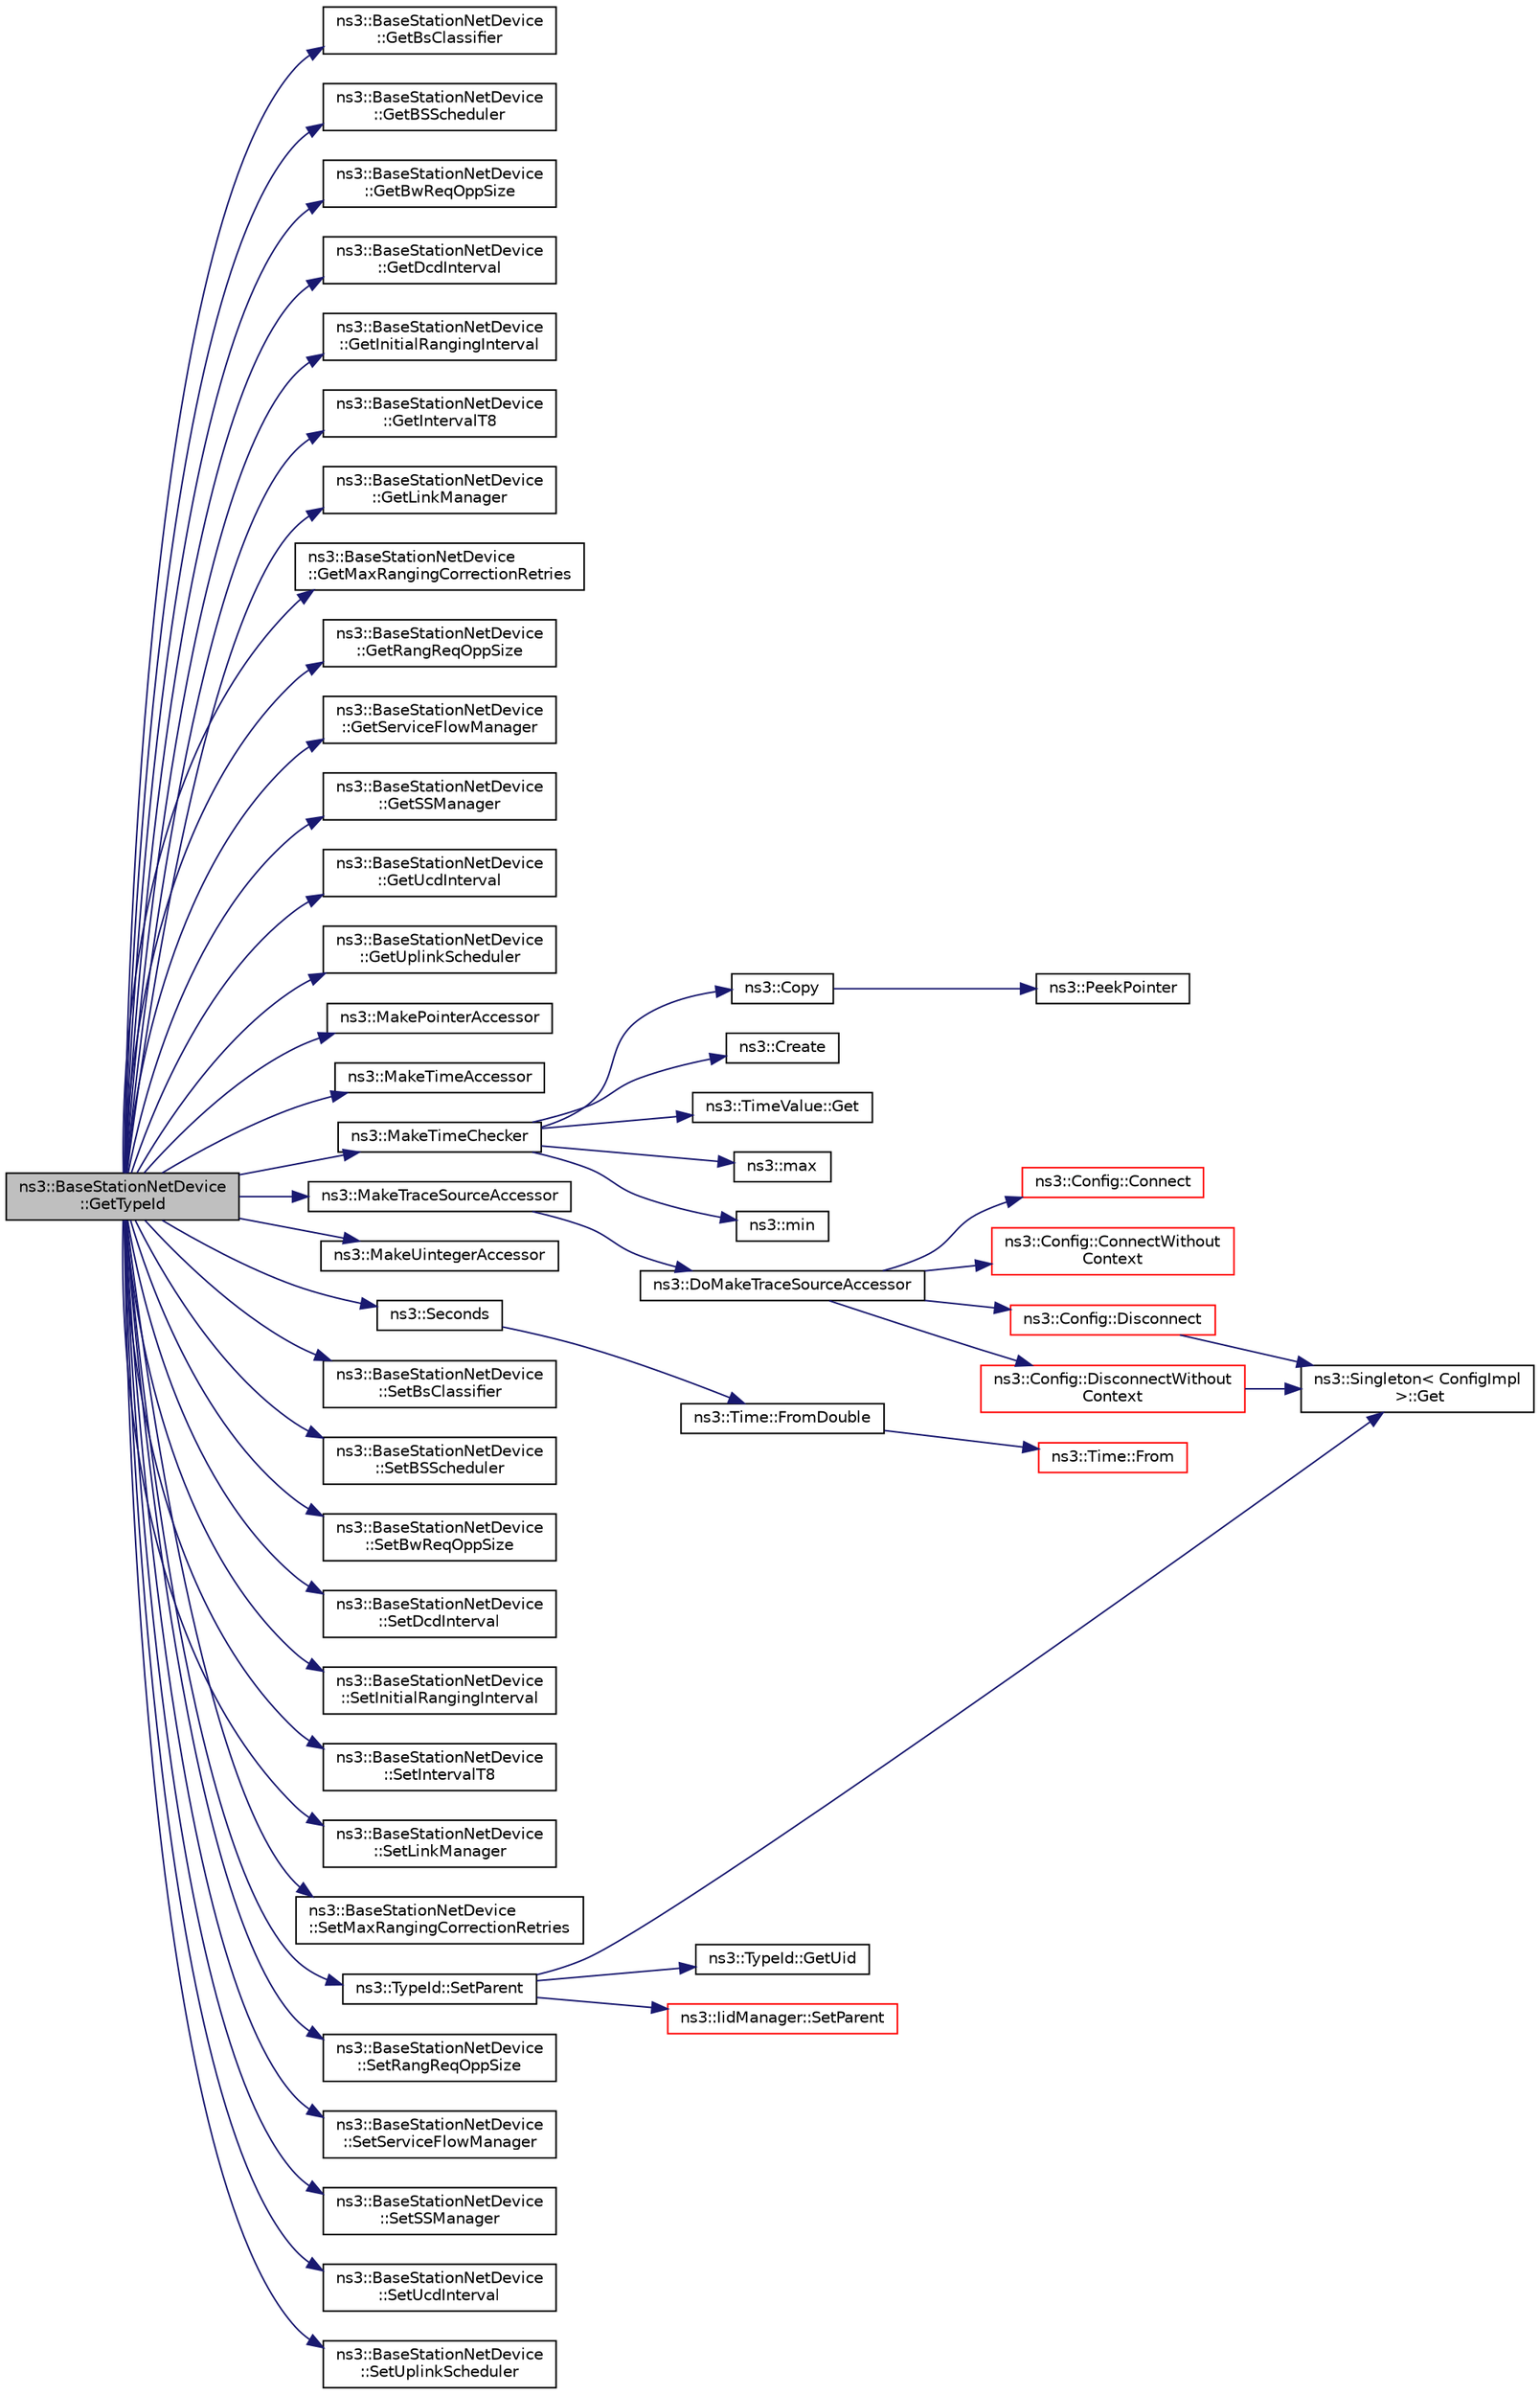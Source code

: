 digraph "ns3::BaseStationNetDevice::GetTypeId"
{
 // LATEX_PDF_SIZE
  edge [fontname="Helvetica",fontsize="10",labelfontname="Helvetica",labelfontsize="10"];
  node [fontname="Helvetica",fontsize="10",shape=record];
  rankdir="LR";
  Node1 [label="ns3::BaseStationNetDevice\l::GetTypeId",height=0.2,width=0.4,color="black", fillcolor="grey75", style="filled", fontcolor="black",tooltip="Get the type ID."];
  Node1 -> Node2 [color="midnightblue",fontsize="10",style="solid",fontname="Helvetica"];
  Node2 [label="ns3::BaseStationNetDevice\l::GetBsClassifier",height=0.2,width=0.4,color="black", fillcolor="white", style="filled",URL="$classns3_1_1_base_station_net_device.html#a839402f884702563d70fbdab6b48b722",tooltip=" "];
  Node1 -> Node3 [color="midnightblue",fontsize="10",style="solid",fontname="Helvetica"];
  Node3 [label="ns3::BaseStationNetDevice\l::GetBSScheduler",height=0.2,width=0.4,color="black", fillcolor="white", style="filled",URL="$classns3_1_1_base_station_net_device.html#a1fa4cef549e9d1d3cb1099ee9067f3d7",tooltip=" "];
  Node1 -> Node4 [color="midnightblue",fontsize="10",style="solid",fontname="Helvetica"];
  Node4 [label="ns3::BaseStationNetDevice\l::GetBwReqOppSize",height=0.2,width=0.4,color="black", fillcolor="white", style="filled",URL="$classns3_1_1_base_station_net_device.html#afc4af6f152dfef451040422b71f4538b",tooltip=" "];
  Node1 -> Node5 [color="midnightblue",fontsize="10",style="solid",fontname="Helvetica"];
  Node5 [label="ns3::BaseStationNetDevice\l::GetDcdInterval",height=0.2,width=0.4,color="black", fillcolor="white", style="filled",URL="$classns3_1_1_base_station_net_device.html#a425737180f4a9c9e29fb7f0cf747deec",tooltip=" "];
  Node1 -> Node6 [color="midnightblue",fontsize="10",style="solid",fontname="Helvetica"];
  Node6 [label="ns3::BaseStationNetDevice\l::GetInitialRangingInterval",height=0.2,width=0.4,color="black", fillcolor="white", style="filled",URL="$classns3_1_1_base_station_net_device.html#a7af1ef62428e3cdb6398b4534332d2d7",tooltip=" "];
  Node1 -> Node7 [color="midnightblue",fontsize="10",style="solid",fontname="Helvetica"];
  Node7 [label="ns3::BaseStationNetDevice\l::GetIntervalT8",height=0.2,width=0.4,color="black", fillcolor="white", style="filled",URL="$classns3_1_1_base_station_net_device.html#aa9a36cbedfbddbfab15a53b239b38b97",tooltip=" "];
  Node1 -> Node8 [color="midnightblue",fontsize="10",style="solid",fontname="Helvetica"];
  Node8 [label="ns3::BaseStationNetDevice\l::GetLinkManager",height=0.2,width=0.4,color="black", fillcolor="white", style="filled",URL="$classns3_1_1_base_station_net_device.html#a641fbc1899e797911802769fdec69829",tooltip=" "];
  Node1 -> Node9 [color="midnightblue",fontsize="10",style="solid",fontname="Helvetica"];
  Node9 [label="ns3::BaseStationNetDevice\l::GetMaxRangingCorrectionRetries",height=0.2,width=0.4,color="black", fillcolor="white", style="filled",URL="$classns3_1_1_base_station_net_device.html#af3081c0560a1a2c6c55e7d3e2f45cb8a",tooltip=" "];
  Node1 -> Node10 [color="midnightblue",fontsize="10",style="solid",fontname="Helvetica"];
  Node10 [label="ns3::BaseStationNetDevice\l::GetRangReqOppSize",height=0.2,width=0.4,color="black", fillcolor="white", style="filled",URL="$classns3_1_1_base_station_net_device.html#ae15ecfbab36e1bc7332c02b9d74c9775",tooltip=" "];
  Node1 -> Node11 [color="midnightblue",fontsize="10",style="solid",fontname="Helvetica"];
  Node11 [label="ns3::BaseStationNetDevice\l::GetServiceFlowManager",height=0.2,width=0.4,color="black", fillcolor="white", style="filled",URL="$classns3_1_1_base_station_net_device.html#a90389e3f15ff980504be24cbc6cb97f3",tooltip=" "];
  Node1 -> Node12 [color="midnightblue",fontsize="10",style="solid",fontname="Helvetica"];
  Node12 [label="ns3::BaseStationNetDevice\l::GetSSManager",height=0.2,width=0.4,color="black", fillcolor="white", style="filled",URL="$classns3_1_1_base_station_net_device.html#afc915814b10da418d62f9bb444e0c43f",tooltip=" "];
  Node1 -> Node13 [color="midnightblue",fontsize="10",style="solid",fontname="Helvetica"];
  Node13 [label="ns3::BaseStationNetDevice\l::GetUcdInterval",height=0.2,width=0.4,color="black", fillcolor="white", style="filled",URL="$classns3_1_1_base_station_net_device.html#aa86bead8320faba5012d0384597e7e0d",tooltip=" "];
  Node1 -> Node14 [color="midnightblue",fontsize="10",style="solid",fontname="Helvetica"];
  Node14 [label="ns3::BaseStationNetDevice\l::GetUplinkScheduler",height=0.2,width=0.4,color="black", fillcolor="white", style="filled",URL="$classns3_1_1_base_station_net_device.html#a3138510aee6da8bbe9b991277d3bd11d",tooltip=" "];
  Node1 -> Node15 [color="midnightblue",fontsize="10",style="solid",fontname="Helvetica"];
  Node15 [label="ns3::MakePointerAccessor",height=0.2,width=0.4,color="black", fillcolor="white", style="filled",URL="$group__attribute___pointer.html#ga78da89439a8813ee28fb5311bcbb38ca",tooltip="Create an AttributeAccessor for a class data member, or a lone class get functor or set method."];
  Node1 -> Node16 [color="midnightblue",fontsize="10",style="solid",fontname="Helvetica"];
  Node16 [label="ns3::MakeTimeAccessor",height=0.2,width=0.4,color="black", fillcolor="white", style="filled",URL="$group__attribute___time.html#gae70abc8a43ea1080c89a0fb56eed2993",tooltip="Create an AttributeAccessor for a class data member, or a lone class get functor or set method."];
  Node1 -> Node17 [color="midnightblue",fontsize="10",style="solid",fontname="Helvetica"];
  Node17 [label="ns3::MakeTimeChecker",height=0.2,width=0.4,color="black", fillcolor="white", style="filled",URL="$namespacens3.html#a7032965bd4afa578691d88c09e4481c1",tooltip="Helper to make a Time checker with bounded range."];
  Node17 -> Node18 [color="midnightblue",fontsize="10",style="solid",fontname="Helvetica"];
  Node18 [label="ns3::Copy",height=0.2,width=0.4,color="black", fillcolor="white", style="filled",URL="$namespacens3.html#a952d99f6d759fee74dda19f308451bc1",tooltip="Return a deep copy of a Ptr."];
  Node18 -> Node19 [color="midnightblue",fontsize="10",style="solid",fontname="Helvetica"];
  Node19 [label="ns3::PeekPointer",height=0.2,width=0.4,color="black", fillcolor="white", style="filled",URL="$namespacens3.html#af2a7557fe9afdd98d8f6f8f6e412cf5a",tooltip=" "];
  Node17 -> Node20 [color="midnightblue",fontsize="10",style="solid",fontname="Helvetica"];
  Node20 [label="ns3::Create",height=0.2,width=0.4,color="black", fillcolor="white", style="filled",URL="$group__ptr.html#ga086d8d4a76485a155f0408b85dcebede",tooltip="Create class instances by constructors with varying numbers of arguments and return them by Ptr."];
  Node17 -> Node21 [color="midnightblue",fontsize="10",style="solid",fontname="Helvetica"];
  Node21 [label="ns3::TimeValue::Get",height=0.2,width=0.4,color="black", fillcolor="white", style="filled",URL="$classns3_1_1_time_value.html#adf5a08f0eb31965373473d3776c8be98",tooltip=" "];
  Node17 -> Node22 [color="midnightblue",fontsize="10",style="solid",fontname="Helvetica"];
  Node22 [label="ns3::max",height=0.2,width=0.4,color="black", fillcolor="white", style="filled",URL="$namespacens3.html#a548291fa9e4e7d6a57814dfcbbebce9b",tooltip=" "];
  Node17 -> Node23 [color="midnightblue",fontsize="10",style="solid",fontname="Helvetica"];
  Node23 [label="ns3::min",height=0.2,width=0.4,color="black", fillcolor="white", style="filled",URL="$namespacens3.html#a66840605409c3caeff0d2a728b68dc6d",tooltip=" "];
  Node1 -> Node24 [color="midnightblue",fontsize="10",style="solid",fontname="Helvetica"];
  Node24 [label="ns3::MakeTraceSourceAccessor",height=0.2,width=0.4,color="black", fillcolor="white", style="filled",URL="$group__tracing.html#gab21a770b9855af4e8f69f7531ea4a6b0",tooltip="Create a TraceSourceAccessor which will control access to the underlying trace source."];
  Node24 -> Node25 [color="midnightblue",fontsize="10",style="solid",fontname="Helvetica"];
  Node25 [label="ns3::DoMakeTraceSourceAccessor",height=0.2,width=0.4,color="black", fillcolor="white", style="filled",URL="$group__tracing.html#ga58e9c4db480094cef0bb8d87118146e5",tooltip="MakeTraceSourceAccessor() implementation."];
  Node25 -> Node26 [color="midnightblue",fontsize="10",style="solid",fontname="Helvetica"];
  Node26 [label="ns3::Config::Connect",height=0.2,width=0.4,color="red", fillcolor="white", style="filled",URL="$group__config.html#ga4014f151241cd0939b6cb64409605736",tooltip=" "];
  Node25 -> Node33 [color="midnightblue",fontsize="10",style="solid",fontname="Helvetica"];
  Node33 [label="ns3::Config::ConnectWithout\lContext",height=0.2,width=0.4,color="red", fillcolor="white", style="filled",URL="$group__config.html#gaa2f896aa7021f95fffabc80b2ec22e08",tooltip=" "];
  Node25 -> Node42 [color="midnightblue",fontsize="10",style="solid",fontname="Helvetica"];
  Node42 [label="ns3::Config::Disconnect",height=0.2,width=0.4,color="red", fillcolor="white", style="filled",URL="$group__config.html#ga33e975bd2ed84e3353b2a3356d90fc1d",tooltip=" "];
  Node42 -> Node32 [color="midnightblue",fontsize="10",style="solid",fontname="Helvetica"];
  Node32 [label="ns3::Singleton\< ConfigImpl\l \>::Get",height=0.2,width=0.4,color="black", fillcolor="white", style="filled",URL="$classns3_1_1_singleton.html#a80a2cd3c25a27ea72add7a9f7a141ffa",tooltip="Get a pointer to the singleton instance."];
  Node25 -> Node46 [color="midnightblue",fontsize="10",style="solid",fontname="Helvetica"];
  Node46 [label="ns3::Config::DisconnectWithout\lContext",height=0.2,width=0.4,color="red", fillcolor="white", style="filled",URL="$group__config.html#ga9979e293cae542020fada4824d0b3702",tooltip=" "];
  Node46 -> Node32 [color="midnightblue",fontsize="10",style="solid",fontname="Helvetica"];
  Node1 -> Node50 [color="midnightblue",fontsize="10",style="solid",fontname="Helvetica"];
  Node50 [label="ns3::MakeUintegerAccessor",height=0.2,width=0.4,color="black", fillcolor="white", style="filled",URL="$group__attribute___uinteger.html#gab877334ef73a924b42b65179d87d7244",tooltip="Create an AttributeAccessor for a class data member, or a lone class get functor or set method."];
  Node1 -> Node51 [color="midnightblue",fontsize="10",style="solid",fontname="Helvetica"];
  Node51 [label="ns3::Seconds",height=0.2,width=0.4,color="black", fillcolor="white", style="filled",URL="$group__timecivil.html#ga33c34b816f8ff6628e33d5c8e9713b9e",tooltip="Construct a Time in the indicated unit."];
  Node51 -> Node52 [color="midnightblue",fontsize="10",style="solid",fontname="Helvetica"];
  Node52 [label="ns3::Time::FromDouble",height=0.2,width=0.4,color="black", fillcolor="white", style="filled",URL="$classns3_1_1_time.html#a60e845f4a74e62495b86356afe604cb4",tooltip="Create a Time equal to value in unit unit."];
  Node52 -> Node53 [color="midnightblue",fontsize="10",style="solid",fontname="Helvetica"];
  Node53 [label="ns3::Time::From",height=0.2,width=0.4,color="red", fillcolor="white", style="filled",URL="$classns3_1_1_time.html#a34e4acc13d0e08cc8cb9cd3b838b9baf",tooltip="Create a Time in the current unit."];
  Node1 -> Node57 [color="midnightblue",fontsize="10",style="solid",fontname="Helvetica"];
  Node57 [label="ns3::BaseStationNetDevice\l::SetBsClassifier",height=0.2,width=0.4,color="black", fillcolor="white", style="filled",URL="$classns3_1_1_base_station_net_device.html#a1299e18f0ae2625402d325b781805e9f",tooltip=" "];
  Node1 -> Node58 [color="midnightblue",fontsize="10",style="solid",fontname="Helvetica"];
  Node58 [label="ns3::BaseStationNetDevice\l::SetBSScheduler",height=0.2,width=0.4,color="black", fillcolor="white", style="filled",URL="$classns3_1_1_base_station_net_device.html#a5fd557fae157f3110bd1efe3c1471638",tooltip=" "];
  Node1 -> Node59 [color="midnightblue",fontsize="10",style="solid",fontname="Helvetica"];
  Node59 [label="ns3::BaseStationNetDevice\l::SetBwReqOppSize",height=0.2,width=0.4,color="black", fillcolor="white", style="filled",URL="$classns3_1_1_base_station_net_device.html#a15e99613d0e8b0fa3017244b14b13963",tooltip=" "];
  Node1 -> Node60 [color="midnightblue",fontsize="10",style="solid",fontname="Helvetica"];
  Node60 [label="ns3::BaseStationNetDevice\l::SetDcdInterval",height=0.2,width=0.4,color="black", fillcolor="white", style="filled",URL="$classns3_1_1_base_station_net_device.html#a092f0cbfa19478d241d3bb69926400ff",tooltip=" "];
  Node1 -> Node61 [color="midnightblue",fontsize="10",style="solid",fontname="Helvetica"];
  Node61 [label="ns3::BaseStationNetDevice\l::SetInitialRangingInterval",height=0.2,width=0.4,color="black", fillcolor="white", style="filled",URL="$classns3_1_1_base_station_net_device.html#a82cfe5c55fc8ba6cea038075e0b6d845",tooltip=" "];
  Node1 -> Node62 [color="midnightblue",fontsize="10",style="solid",fontname="Helvetica"];
  Node62 [label="ns3::BaseStationNetDevice\l::SetIntervalT8",height=0.2,width=0.4,color="black", fillcolor="white", style="filled",URL="$classns3_1_1_base_station_net_device.html#a6c903218d294b9ebd4960b4a6d954ba5",tooltip=" "];
  Node1 -> Node63 [color="midnightblue",fontsize="10",style="solid",fontname="Helvetica"];
  Node63 [label="ns3::BaseStationNetDevice\l::SetLinkManager",height=0.2,width=0.4,color="black", fillcolor="white", style="filled",URL="$classns3_1_1_base_station_net_device.html#a9bfffdc229d2c1cd7003a7dc0f26396b",tooltip=" "];
  Node1 -> Node64 [color="midnightblue",fontsize="10",style="solid",fontname="Helvetica"];
  Node64 [label="ns3::BaseStationNetDevice\l::SetMaxRangingCorrectionRetries",height=0.2,width=0.4,color="black", fillcolor="white", style="filled",URL="$classns3_1_1_base_station_net_device.html#a5202fb3b9f83342bff19424df94942db",tooltip=" "];
  Node1 -> Node65 [color="midnightblue",fontsize="10",style="solid",fontname="Helvetica"];
  Node65 [label="ns3::TypeId::SetParent",height=0.2,width=0.4,color="black", fillcolor="white", style="filled",URL="$classns3_1_1_type_id.html#abaaca67ab7d2471067e7c275df0f7309",tooltip="Set the parent TypeId."];
  Node65 -> Node32 [color="midnightblue",fontsize="10",style="solid",fontname="Helvetica"];
  Node65 -> Node66 [color="midnightblue",fontsize="10",style="solid",fontname="Helvetica"];
  Node66 [label="ns3::TypeId::GetUid",height=0.2,width=0.4,color="black", fillcolor="white", style="filled",URL="$classns3_1_1_type_id.html#a429535085325d6f926724771446d9047",tooltip="Get the internal id of this TypeId."];
  Node65 -> Node67 [color="midnightblue",fontsize="10",style="solid",fontname="Helvetica"];
  Node67 [label="ns3::IidManager::SetParent",height=0.2,width=0.4,color="red", fillcolor="white", style="filled",URL="$classns3_1_1_iid_manager.html#a4042931260554c907699367b6811426f",tooltip="Set the parent of a type id."];
  Node1 -> Node69 [color="midnightblue",fontsize="10",style="solid",fontname="Helvetica"];
  Node69 [label="ns3::BaseStationNetDevice\l::SetRangReqOppSize",height=0.2,width=0.4,color="black", fillcolor="white", style="filled",URL="$classns3_1_1_base_station_net_device.html#a18b2299fbf0343a958f8ced2565211fa",tooltip=" "];
  Node1 -> Node70 [color="midnightblue",fontsize="10",style="solid",fontname="Helvetica"];
  Node70 [label="ns3::BaseStationNetDevice\l::SetServiceFlowManager",height=0.2,width=0.4,color="black", fillcolor="white", style="filled",URL="$classns3_1_1_base_station_net_device.html#a6ffcef20111ec720cf75953387fef353",tooltip="Set service flow manager."];
  Node1 -> Node71 [color="midnightblue",fontsize="10",style="solid",fontname="Helvetica"];
  Node71 [label="ns3::BaseStationNetDevice\l::SetSSManager",height=0.2,width=0.4,color="black", fillcolor="white", style="filled",URL="$classns3_1_1_base_station_net_device.html#a921d119b9954e089d10c32f2f665d4f5",tooltip=" "];
  Node1 -> Node72 [color="midnightblue",fontsize="10",style="solid",fontname="Helvetica"];
  Node72 [label="ns3::BaseStationNetDevice\l::SetUcdInterval",height=0.2,width=0.4,color="black", fillcolor="white", style="filled",URL="$classns3_1_1_base_station_net_device.html#a1896b839f0841674d6f625e584258aee",tooltip=" "];
  Node1 -> Node73 [color="midnightblue",fontsize="10",style="solid",fontname="Helvetica"];
  Node73 [label="ns3::BaseStationNetDevice\l::SetUplinkScheduler",height=0.2,width=0.4,color="black", fillcolor="white", style="filled",URL="$classns3_1_1_base_station_net_device.html#aa6a2b9f075d44384e600fae0e771f0d8",tooltip=" "];
}
